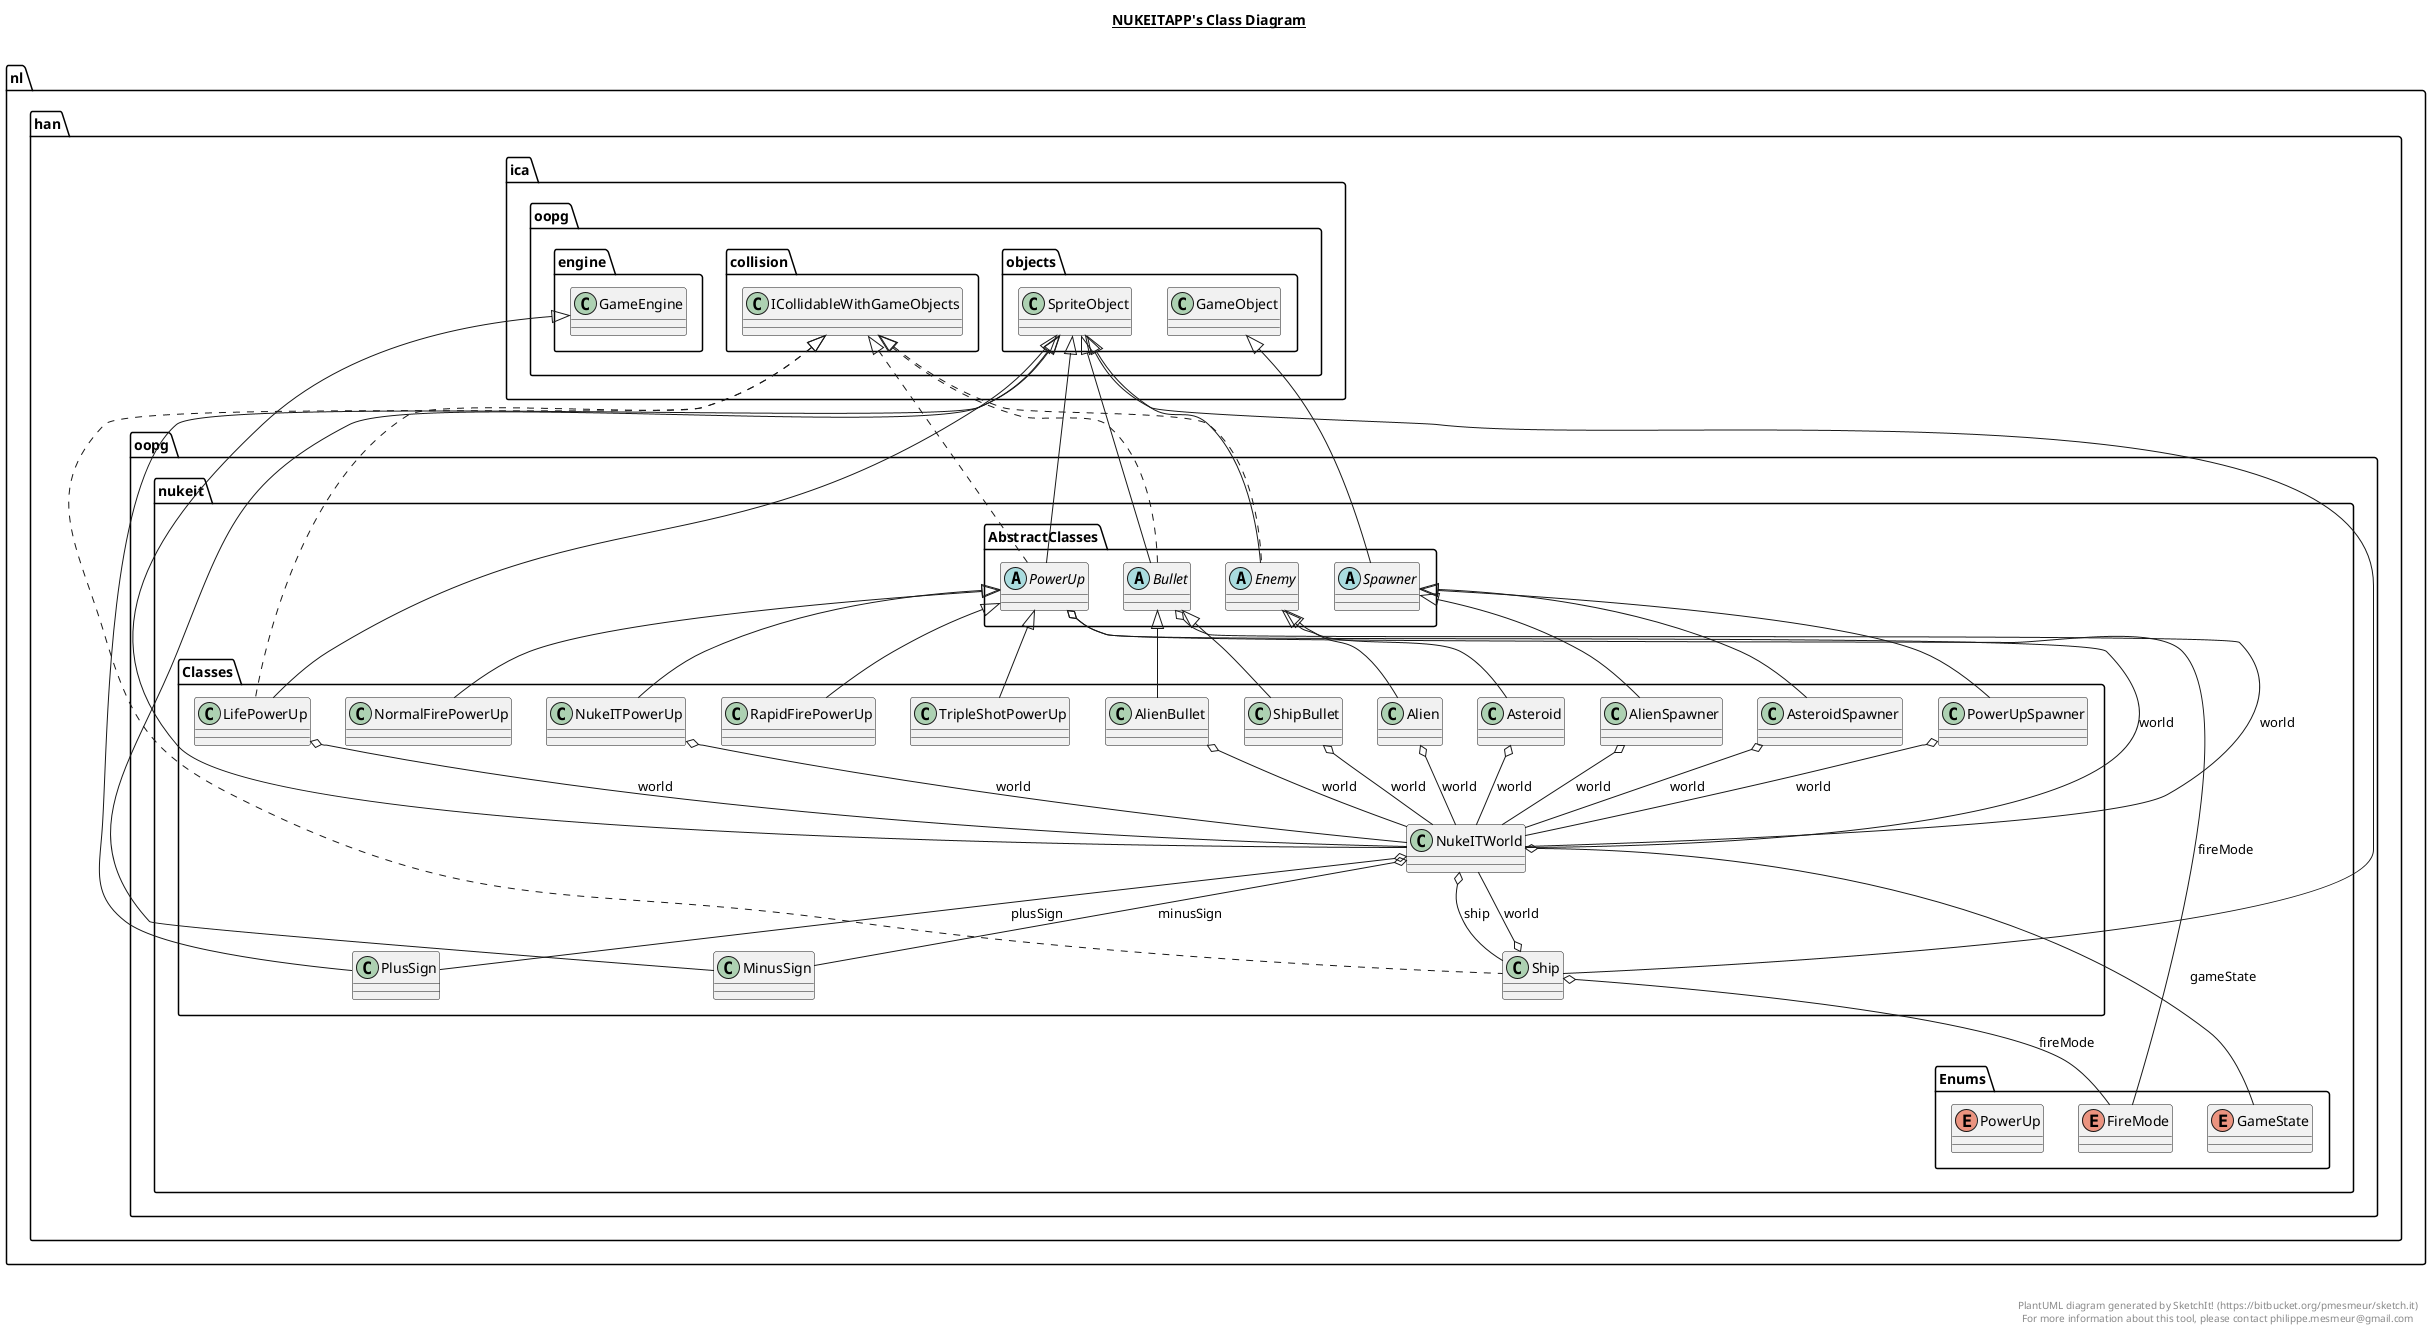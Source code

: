 @startuml

title __NUKEITAPP's Class Diagram__\n

  namespace nl.han.oopg.nukeit.AbstractClasses {
    abstract class nl.han.oopg.nukeit.AbstractClasses.Bullet {
    }
  }
  

  namespace nl.han.oopg.nukeit.AbstractClasses {
    abstract class nl.han.oopg.nukeit.AbstractClasses.Enemy {
    }
  }
  

  namespace nl.han.oopg.nukeit.AbstractClasses {
    abstract class nl.han.oopg.nukeit.AbstractClasses.PowerUp {
    }
  }
  

  namespace nl.han.oopg.nukeit.AbstractClasses {
    abstract class nl.han.oopg.nukeit.AbstractClasses.Spawner {
    }
  }
  

  namespace nl.han.oopg.nukeit.Classes {
    class nl.han.oopg.nukeit.Classes.Alien {
    }
  }
  

  namespace nl.han.oopg.nukeit.Classes {
    class nl.han.oopg.nukeit.Classes.AlienBullet {
    }
  }
  

  namespace nl.han.oopg.nukeit.Classes {
    class nl.han.oopg.nukeit.Classes.AlienSpawner {
    }
  }
  

  namespace nl.han.oopg.nukeit.Classes {
    class nl.han.oopg.nukeit.Classes.Asteroid {
    }
  }
  

  namespace nl.han.oopg.nukeit.Classes {
    class nl.han.oopg.nukeit.Classes.AsteroidSpawner {
    }
  }
  

  namespace nl.han.oopg.nukeit.Classes {
    class nl.han.oopg.nukeit.Classes.LifePowerUp {
    }
  }
  

  namespace nl.han.oopg.nukeit.Classes {
    class nl.han.oopg.nukeit.Classes.MinusSign {
    }
  }
  

  namespace nl.han.oopg.nukeit.Classes {
    class nl.han.oopg.nukeit.Classes.NormalFirePowerUp {
    }
  }
  

  namespace nl.han.oopg.nukeit.Classes {
    class nl.han.oopg.nukeit.Classes.NukeITPowerUp {
    }
  }
  

  namespace nl.han.oopg.nukeit.Classes {
    class nl.han.oopg.nukeit.Classes.NukeITWorld {
    }
  }
  

  namespace nl.han.oopg.nukeit.Classes {
    class nl.han.oopg.nukeit.Classes.PlusSign {
    }
  }
  

  namespace nl.han.oopg.nukeit.Classes {
    class nl.han.oopg.nukeit.Classes.PowerUpSpawner {
    }
  }
  

  namespace nl.han.oopg.nukeit.Classes {
    class nl.han.oopg.nukeit.Classes.RapidFirePowerUp {
    }
  }
  

  namespace nl.han.oopg.nukeit.Classes {
    class nl.han.oopg.nukeit.Classes.Ship {
    }
  }
  

  namespace nl.han.oopg.nukeit.Classes {
    class nl.han.oopg.nukeit.Classes.ShipBullet {
    }
  }
  

  namespace nl.han.oopg.nukeit.Classes {
    class nl.han.oopg.nukeit.Classes.TripleShotPowerUp {
    }
  }
  

  namespace nl.han.oopg.nukeit.Enums {
    enum FireMode {
    }
  }
  

  namespace nl.han.oopg.nukeit.Enums {
    enum GameState {
    }
  }
  

  namespace nl.han.oopg.nukeit.Enums {
    enum PowerUp {
    }
  }
  

  nl.han.oopg.nukeit.AbstractClasses.Bullet .up.|> nl.han.ica.oopg.collision.ICollidableWithGameObjects
  nl.han.oopg.nukeit.AbstractClasses.Bullet -up-|> nl.han.ica.oopg.objects.SpriteObject
  nl.han.oopg.nukeit.AbstractClasses.Bullet o-- nl.han.oopg.nukeit.Classes.NukeITWorld : world
  nl.han.oopg.nukeit.AbstractClasses.Enemy .up.|> nl.han.ica.oopg.collision.ICollidableWithGameObjects
  nl.han.oopg.nukeit.AbstractClasses.Enemy -up-|> nl.han.ica.oopg.objects.SpriteObject
  nl.han.oopg.nukeit.AbstractClasses.PowerUp .up.|> nl.han.ica.oopg.collision.ICollidableWithGameObjects
  nl.han.oopg.nukeit.AbstractClasses.PowerUp -up-|> nl.han.ica.oopg.objects.SpriteObject
  nl.han.oopg.nukeit.AbstractClasses.PowerUp o-- nl.han.oopg.nukeit.Enums.FireMode : fireMode
  nl.han.oopg.nukeit.AbstractClasses.PowerUp o-- nl.han.oopg.nukeit.Classes.NukeITWorld : world
  nl.han.oopg.nukeit.AbstractClasses.Spawner -up-|> nl.han.ica.oopg.objects.GameObject
  nl.han.oopg.nukeit.Classes.Alien -up-|> nl.han.oopg.nukeit.AbstractClasses.Enemy
  nl.han.oopg.nukeit.Classes.Alien o-- nl.han.oopg.nukeit.Classes.NukeITWorld : world
  nl.han.oopg.nukeit.Classes.AlienBullet -up-|> nl.han.oopg.nukeit.AbstractClasses.Bullet
  nl.han.oopg.nukeit.Classes.AlienBullet o-- nl.han.oopg.nukeit.Classes.NukeITWorld : world
  nl.han.oopg.nukeit.Classes.AlienSpawner -up-|> nl.han.oopg.nukeit.AbstractClasses.Spawner
  nl.han.oopg.nukeit.Classes.AlienSpawner o-- nl.han.oopg.nukeit.Classes.NukeITWorld : world
  nl.han.oopg.nukeit.Classes.Asteroid -up-|> nl.han.oopg.nukeit.AbstractClasses.Enemy
  nl.han.oopg.nukeit.Classes.Asteroid o-- nl.han.oopg.nukeit.Classes.NukeITWorld : world
  nl.han.oopg.nukeit.Classes.AsteroidSpawner -up-|> nl.han.oopg.nukeit.AbstractClasses.Spawner
  nl.han.oopg.nukeit.Classes.AsteroidSpawner o-- nl.han.oopg.nukeit.Classes.NukeITWorld : world
  nl.han.oopg.nukeit.Classes.LifePowerUp .up.|> nl.han.ica.oopg.collision.ICollidableWithGameObjects
  nl.han.oopg.nukeit.Classes.LifePowerUp -up-|> nl.han.ica.oopg.objects.SpriteObject
  nl.han.oopg.nukeit.Classes.LifePowerUp o-- nl.han.oopg.nukeit.Classes.NukeITWorld : world
  nl.han.oopg.nukeit.Classes.MinusSign -up-|> nl.han.ica.oopg.objects.SpriteObject
  nl.han.oopg.nukeit.Classes.NormalFirePowerUp -up-|> nl.han.oopg.nukeit.AbstractClasses.PowerUp
  nl.han.oopg.nukeit.Classes.NukeITPowerUp -up-|> nl.han.oopg.nukeit.AbstractClasses.PowerUp
  nl.han.oopg.nukeit.Classes.NukeITPowerUp o-- nl.han.oopg.nukeit.Classes.NukeITWorld : world
  nl.han.oopg.nukeit.Classes.NukeITWorld -up-|> nl.han.ica.oopg.engine.GameEngine
  nl.han.oopg.nukeit.Classes.NukeITWorld o-- nl.han.oopg.nukeit.Enums.GameState : gameState
  nl.han.oopg.nukeit.Classes.NukeITWorld o-- nl.han.oopg.nukeit.Classes.MinusSign : minusSign
  nl.han.oopg.nukeit.Classes.NukeITWorld o-- nl.han.oopg.nukeit.Classes.PlusSign : plusSign
  nl.han.oopg.nukeit.Classes.NukeITWorld o-- nl.han.oopg.nukeit.Classes.Ship : ship
  nl.han.oopg.nukeit.Classes.PlusSign -up-|> nl.han.ica.oopg.objects.SpriteObject
  nl.han.oopg.nukeit.Classes.PowerUpSpawner -up-|> nl.han.oopg.nukeit.AbstractClasses.Spawner
  nl.han.oopg.nukeit.Classes.PowerUpSpawner o-- nl.han.oopg.nukeit.Classes.NukeITWorld : world
  nl.han.oopg.nukeit.Classes.RapidFirePowerUp -up-|> nl.han.oopg.nukeit.AbstractClasses.PowerUp
  nl.han.oopg.nukeit.Classes.Ship .up.|> nl.han.ica.oopg.collision.ICollidableWithGameObjects
  nl.han.oopg.nukeit.Classes.Ship -up-|> nl.han.ica.oopg.objects.SpriteObject
  nl.han.oopg.nukeit.Classes.Ship o-- nl.han.oopg.nukeit.Enums.FireMode : fireMode
  nl.han.oopg.nukeit.Classes.Ship o-- nl.han.oopg.nukeit.Classes.NukeITWorld : world
  nl.han.oopg.nukeit.Classes.ShipBullet -up-|> nl.han.oopg.nukeit.AbstractClasses.Bullet
  nl.han.oopg.nukeit.Classes.ShipBullet o-- nl.han.oopg.nukeit.Classes.NukeITWorld : world
  nl.han.oopg.nukeit.Classes.TripleShotPowerUp -up-|> nl.han.oopg.nukeit.AbstractClasses.PowerUp


right footer


PlantUML diagram generated by SketchIt! (https://bitbucket.org/pmesmeur/sketch.it)
For more information about this tool, please contact philippe.mesmeur@gmail.com
endfooter

@enduml
